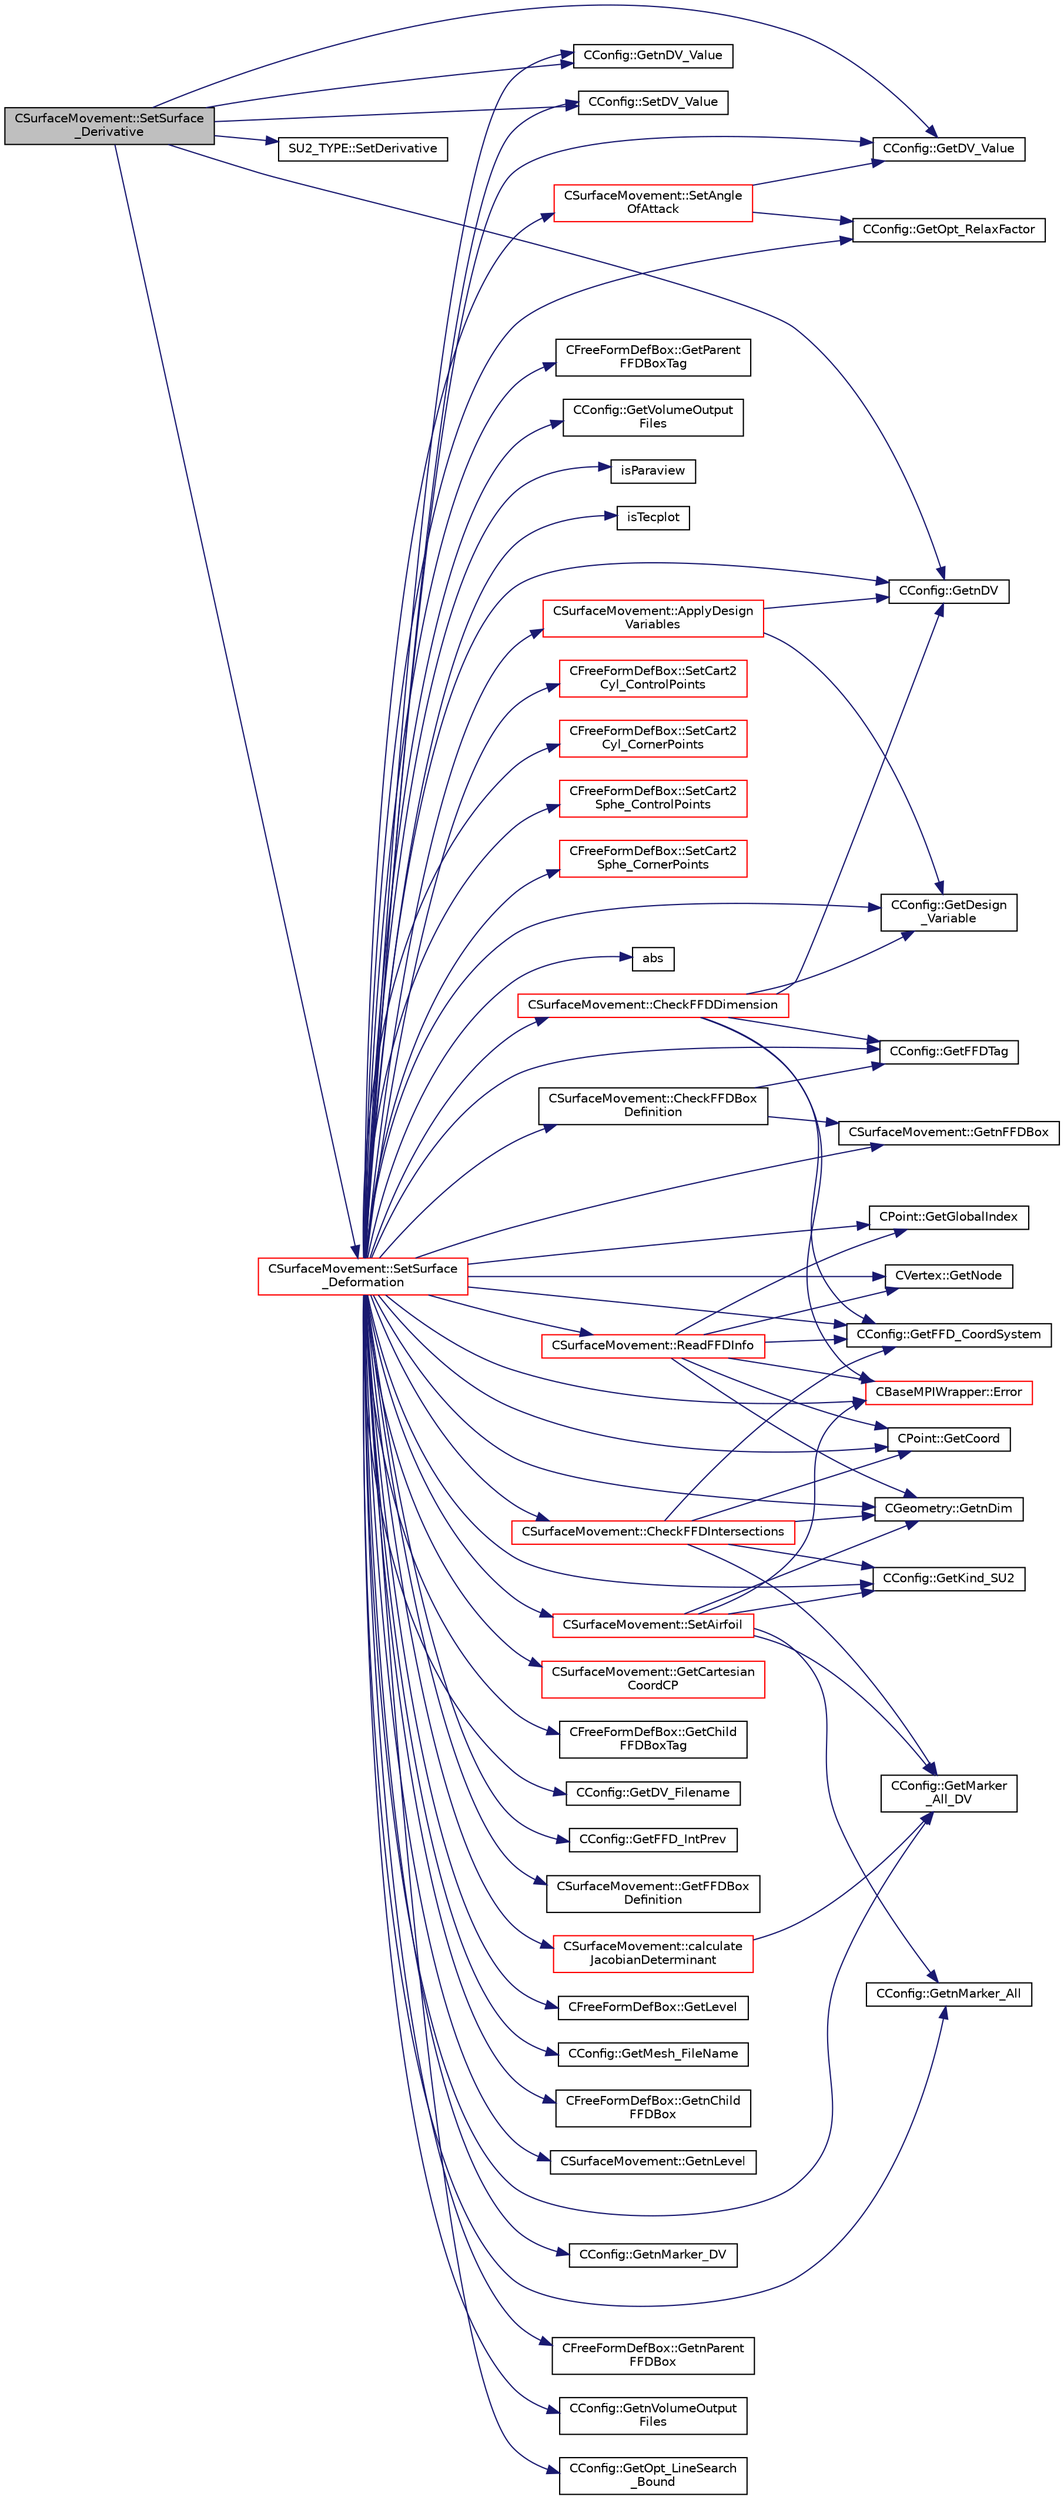 digraph "CSurfaceMovement::SetSurface_Derivative"
{
 // LATEX_PDF_SIZE
  edge [fontname="Helvetica",fontsize="10",labelfontname="Helvetica",labelfontsize="10"];
  node [fontname="Helvetica",fontsize="10",shape=record];
  rankdir="LR";
  Node1 [label="CSurfaceMovement::SetSurface\l_Derivative",height=0.2,width=0.4,color="black", fillcolor="grey75", style="filled", fontcolor="black",tooltip="Set derivatives of the surface/boundary deformation."];
  Node1 -> Node2 [color="midnightblue",fontsize="10",style="solid",fontname="Helvetica"];
  Node2 [label="CConfig::GetDV_Value",height=0.2,width=0.4,color="black", fillcolor="white", style="filled",URL="$classCConfig.html#af6f7c23871fd1b634ff53432ef1d04b9",tooltip="Value of the design variable step, we use this value in design problems."];
  Node1 -> Node3 [color="midnightblue",fontsize="10",style="solid",fontname="Helvetica"];
  Node3 [label="CConfig::GetnDV",height=0.2,width=0.4,color="black", fillcolor="white", style="filled",URL="$classCConfig.html#ae5c65a1fe19d745724a39ca169d82698",tooltip="Get the number of design variables."];
  Node1 -> Node4 [color="midnightblue",fontsize="10",style="solid",fontname="Helvetica"];
  Node4 [label="CConfig::GetnDV_Value",height=0.2,width=0.4,color="black", fillcolor="white", style="filled",URL="$classCConfig.html#a2feafc43d2ebac2917c70f15cf138fc6",tooltip="Get the number of design variables."];
  Node1 -> Node5 [color="midnightblue",fontsize="10",style="solid",fontname="Helvetica"];
  Node5 [label="SU2_TYPE::SetDerivative",height=0.2,width=0.4,color="black", fillcolor="white", style="filled",URL="$namespaceSU2__TYPE.html#ab0b85db43e1495ffbb0f2c823f24935e",tooltip="Set the derivative value of the datatype (needs to be implemented for each new type)."];
  Node1 -> Node6 [color="midnightblue",fontsize="10",style="solid",fontname="Helvetica"];
  Node6 [label="CConfig::SetDV_Value",height=0.2,width=0.4,color="black", fillcolor="white", style="filled",URL="$classCConfig.html#ab41f6836c80beec5eaf9d754cabe9e52",tooltip="Set the value of the design variable step, we use this value in design problems."];
  Node1 -> Node7 [color="midnightblue",fontsize="10",style="solid",fontname="Helvetica"];
  Node7 [label="CSurfaceMovement::SetSurface\l_Deformation",height=0.2,width=0.4,color="red", fillcolor="white", style="filled",URL="$classCSurfaceMovement.html#af8da279141f7e64121f3d15019fee45e",tooltip="Set the surface/boundary deformation."];
  Node7 -> Node8 [color="midnightblue",fontsize="10",style="solid",fontname="Helvetica"];
  Node8 [label="abs",height=0.2,width=0.4,color="black", fillcolor="white", style="filled",URL="$group__SIMD.html#gaf7650d08e2a58ed700276ddc70f72f96",tooltip=" "];
  Node7 -> Node9 [color="midnightblue",fontsize="10",style="solid",fontname="Helvetica"];
  Node9 [label="CSurfaceMovement::ApplyDesign\lVariables",height=0.2,width=0.4,color="red", fillcolor="white", style="filled",URL="$classCSurfaceMovement.html#ae3eb0449495b8166a39e8f3cc01d1c51",tooltip="Apply the design variables to the control point position."];
  Node9 -> Node10 [color="midnightblue",fontsize="10",style="solid",fontname="Helvetica"];
  Node10 [label="CConfig::GetDesign\l_Variable",height=0.2,width=0.4,color="black", fillcolor="white", style="filled",URL="$classCConfig.html#a7cbd775126b694ba28efded7a0b1070f",tooltip="Obtain the kind of design variable."];
  Node9 -> Node3 [color="midnightblue",fontsize="10",style="solid",fontname="Helvetica"];
  Node7 -> Node47 [color="midnightblue",fontsize="10",style="solid",fontname="Helvetica"];
  Node47 [label="CSurfaceMovement::calculate\lJacobianDeterminant",height=0.2,width=0.4,color="red", fillcolor="white", style="filled",URL="$classCSurfaceMovement.html#a9dfadfc43c0e859c76cb186423a6cd2e",tooltip="Calculate the determinant of the Jacobian matrix for the FFD problem."];
  Node47 -> Node54 [color="midnightblue",fontsize="10",style="solid",fontname="Helvetica"];
  Node54 [label="CConfig::GetMarker\l_All_DV",height=0.2,width=0.4,color="black", fillcolor="white", style="filled",URL="$classCConfig.html#aaae83227f09eb4581bd01093377240be",tooltip="Get the DV information for a marker val_marker."];
  Node7 -> Node56 [color="midnightblue",fontsize="10",style="solid",fontname="Helvetica"];
  Node56 [label="CSurfaceMovement::CheckFFDBox\lDefinition",height=0.2,width=0.4,color="black", fillcolor="white", style="filled",URL="$classCSurfaceMovement.html#a97127b76dc375702fa7264297a35f2bd",tooltip="Check if the design variable definition matches the FFD box definition."];
  Node56 -> Node21 [color="midnightblue",fontsize="10",style="solid",fontname="Helvetica"];
  Node21 [label="CConfig::GetFFDTag",height=0.2,width=0.4,color="black", fillcolor="white", style="filled",URL="$classCConfig.html#ad8359bfec369e78a6a4d0c3039ffe547",tooltip="Get the FFD Tag of a particular design variable."];
  Node56 -> Node57 [color="midnightblue",fontsize="10",style="solid",fontname="Helvetica"];
  Node57 [label="CSurfaceMovement::GetnFFDBox",height=0.2,width=0.4,color="black", fillcolor="white", style="filled",URL="$classCSurfaceMovement.html#a78fc47e5776e7bf1fabfc1995720edd5",tooltip="Obtain the number of FFDBoxes."];
  Node7 -> Node58 [color="midnightblue",fontsize="10",style="solid",fontname="Helvetica"];
  Node58 [label="CSurfaceMovement::CheckFFDDimension",height=0.2,width=0.4,color="red", fillcolor="white", style="filled",URL="$classCSurfaceMovement.html#ac96d720da758ca2e213d8198ba738525",tooltip="Check the intersections of the FFD with the surface."];
  Node58 -> Node60 [color="midnightblue",fontsize="10",style="solid",fontname="Helvetica"];
  Node60 [label="CBaseMPIWrapper::Error",height=0.2,width=0.4,color="red", fillcolor="white", style="filled",URL="$classCBaseMPIWrapper.html#a04457c47629bda56704e6a8804833eeb",tooltip=" "];
  Node58 -> Node10 [color="midnightblue",fontsize="10",style="solid",fontname="Helvetica"];
  Node58 -> Node37 [color="midnightblue",fontsize="10",style="solid",fontname="Helvetica"];
  Node37 [label="CConfig::GetFFD_CoordSystem",height=0.2,width=0.4,color="black", fillcolor="white", style="filled",URL="$classCConfig.html#a021684afea5232355bfac7c66291f745",tooltip="Get the coordinate system that we are going to use to define the FFD."];
  Node58 -> Node21 [color="midnightblue",fontsize="10",style="solid",fontname="Helvetica"];
  Node58 -> Node3 [color="midnightblue",fontsize="10",style="solid",fontname="Helvetica"];
  Node7 -> Node62 [color="midnightblue",fontsize="10",style="solid",fontname="Helvetica"];
  Node62 [label="CSurfaceMovement::CheckFFDIntersections",height=0.2,width=0.4,color="red", fillcolor="white", style="filled",URL="$classCSurfaceMovement.html#a55d4d6d2c26f414b4c21e915062684f4",tooltip="Check the intersections of the FFD with the surface."];
  Node62 -> Node63 [color="midnightblue",fontsize="10",style="solid",fontname="Helvetica"];
  Node63 [label="CPoint::GetCoord",height=0.2,width=0.4,color="black", fillcolor="white", style="filled",URL="$classCPoint.html#ab16c29dd03911529cd73bf467c313179",tooltip="Get the coordinates dor the control volume."];
  Node62 -> Node37 [color="midnightblue",fontsize="10",style="solid",fontname="Helvetica"];
  Node62 -> Node71 [color="midnightblue",fontsize="10",style="solid",fontname="Helvetica"];
  Node71 [label="CConfig::GetKind_SU2",height=0.2,width=0.4,color="black", fillcolor="white", style="filled",URL="$classCConfig.html#a8a176b0a0c34db4d6dcc9e55e240e37b",tooltip="Get the kind of SU2 software component."];
  Node62 -> Node54 [color="midnightblue",fontsize="10",style="solid",fontname="Helvetica"];
  Node62 -> Node73 [color="midnightblue",fontsize="10",style="solid",fontname="Helvetica"];
  Node73 [label="CGeometry::GetnDim",height=0.2,width=0.4,color="black", fillcolor="white", style="filled",URL="$classCGeometry.html#ace7f7fe876f629f5bd5f92d4805a1a4b",tooltip="Get number of coordinates."];
  Node7 -> Node60 [color="midnightblue",fontsize="10",style="solid",fontname="Helvetica"];
  Node7 -> Node92 [color="midnightblue",fontsize="10",style="solid",fontname="Helvetica"];
  Node92 [label="CSurfaceMovement::GetCartesian\lCoordCP",height=0.2,width=0.4,color="red", fillcolor="white", style="filled",URL="$classCSurfaceMovement.html#a0e78a05648d4f4c74e364f6615023cfa",tooltip="Get the cartes."];
  Node7 -> Node97 [color="midnightblue",fontsize="10",style="solid",fontname="Helvetica"];
  Node97 [label="CFreeFormDefBox::GetChild\lFFDBoxTag",height=0.2,width=0.4,color="black", fillcolor="white", style="filled",URL="$classCFreeFormDefBox.html#ad4c254bdde88bfa8eb2bada3c0d89603",tooltip="Get tag of child FFD box."];
  Node7 -> Node63 [color="midnightblue",fontsize="10",style="solid",fontname="Helvetica"];
  Node7 -> Node10 [color="midnightblue",fontsize="10",style="solid",fontname="Helvetica"];
  Node7 -> Node98 [color="midnightblue",fontsize="10",style="solid",fontname="Helvetica"];
  Node98 [label="CConfig::GetDV_Filename",height=0.2,width=0.4,color="black", fillcolor="white", style="filled",URL="$classCConfig.html#ac2383a7ca91abd2191b99df3f9bd2e7a",tooltip="Get name of the arbitrary mesh motion input file."];
  Node7 -> Node2 [color="midnightblue",fontsize="10",style="solid",fontname="Helvetica"];
  Node7 -> Node37 [color="midnightblue",fontsize="10",style="solid",fontname="Helvetica"];
  Node7 -> Node99 [color="midnightblue",fontsize="10",style="solid",fontname="Helvetica"];
  Node99 [label="CConfig::GetFFD_IntPrev",height=0.2,width=0.4,color="black", fillcolor="white", style="filled",URL="$classCConfig.html#a40544efc3a9e8cbce1e0c926e261ed87",tooltip="Get information about whether to do a check on self-intersections within the FFD box based on value o..."];
  Node7 -> Node100 [color="midnightblue",fontsize="10",style="solid",fontname="Helvetica"];
  Node100 [label="CSurfaceMovement::GetFFDBox\lDefinition",height=0.2,width=0.4,color="black", fillcolor="white", style="filled",URL="$classCSurfaceMovement.html#a6252fe8d1dd5cc97980e450443b91b60",tooltip="Get information about if there is a complete FFDBox definition, or it is necessary to compute the par..."];
  Node7 -> Node21 [color="midnightblue",fontsize="10",style="solid",fontname="Helvetica"];
  Node7 -> Node101 [color="midnightblue",fontsize="10",style="solid",fontname="Helvetica"];
  Node101 [label="CPoint::GetGlobalIndex",height=0.2,width=0.4,color="black", fillcolor="white", style="filled",URL="$classCPoint.html#a8a53865a92d645b1b74c4d817b4aae10",tooltip="Get the global index in a parallel computation."];
  Node7 -> Node71 [color="midnightblue",fontsize="10",style="solid",fontname="Helvetica"];
  Node7 -> Node102 [color="midnightblue",fontsize="10",style="solid",fontname="Helvetica"];
  Node102 [label="CFreeFormDefBox::GetLevel",height=0.2,width=0.4,color="black", fillcolor="white", style="filled",URL="$classCFreeFormDefBox.html#aa66c8a62c3fca2494ef42fe78c9a5c94",tooltip="Get the nested level of the FFDBox."];
  Node7 -> Node54 [color="midnightblue",fontsize="10",style="solid",fontname="Helvetica"];
  Node7 -> Node103 [color="midnightblue",fontsize="10",style="solid",fontname="Helvetica"];
  Node103 [label="CConfig::GetMesh_FileName",height=0.2,width=0.4,color="black", fillcolor="white", style="filled",URL="$classCConfig.html#adaa7bfcd974eb962594dff876d795f1a",tooltip="Get name of the input grid."];
  Node7 -> Node104 [color="midnightblue",fontsize="10",style="solid",fontname="Helvetica"];
  Node104 [label="CFreeFormDefBox::GetnChild\lFFDBox",height=0.2,width=0.4,color="black", fillcolor="white", style="filled",URL="$classCFreeFormDefBox.html#a098c2785bd5ee767acd51e0c98466c07",tooltip="Get number of child FFD boxes."];
  Node7 -> Node73 [color="midnightblue",fontsize="10",style="solid",fontname="Helvetica"];
  Node7 -> Node3 [color="midnightblue",fontsize="10",style="solid",fontname="Helvetica"];
  Node7 -> Node4 [color="midnightblue",fontsize="10",style="solid",fontname="Helvetica"];
  Node7 -> Node57 [color="midnightblue",fontsize="10",style="solid",fontname="Helvetica"];
  Node7 -> Node105 [color="midnightblue",fontsize="10",style="solid",fontname="Helvetica"];
  Node105 [label="CSurfaceMovement::GetnLevel",height=0.2,width=0.4,color="black", fillcolor="white", style="filled",URL="$classCSurfaceMovement.html#a70a5615a59853e546fc6752e9997f712",tooltip="Obtain the number of levels."];
  Node7 -> Node106 [color="midnightblue",fontsize="10",style="solid",fontname="Helvetica"];
  Node106 [label="CConfig::GetnMarker_All",height=0.2,width=0.4,color="black", fillcolor="white", style="filled",URL="$classCConfig.html#a459dee039e618d21a5d78db61c221240",tooltip="Get the total number of boundary markers of the local process including send/receive domains."];
  Node7 -> Node107 [color="midnightblue",fontsize="10",style="solid",fontname="Helvetica"];
  Node107 [label="CConfig::GetnMarker_DV",height=0.2,width=0.4,color="black", fillcolor="white", style="filled",URL="$classCConfig.html#a42f889db2b14c2c9b151692b0453723c",tooltip="Get the total number of DV markers."];
  Node7 -> Node108 [color="midnightblue",fontsize="10",style="solid",fontname="Helvetica"];
  Node108 [label="CVertex::GetNode",height=0.2,width=0.4,color="black", fillcolor="white", style="filled",URL="$classCVertex.html#ad568da06e7191358d3a09a1bee71cdb5",tooltip="Get the node of the vertex."];
  Node7 -> Node109 [color="midnightblue",fontsize="10",style="solid",fontname="Helvetica"];
  Node109 [label="CFreeFormDefBox::GetnParent\lFFDBox",height=0.2,width=0.4,color="black", fillcolor="white", style="filled",URL="$classCFreeFormDefBox.html#a2a94645eea1e4a650597c327d402d6ed",tooltip="Get number of parent FFD boxes."];
  Node7 -> Node110 [color="midnightblue",fontsize="10",style="solid",fontname="Helvetica"];
  Node110 [label="CConfig::GetnVolumeOutput\lFiles",height=0.2,width=0.4,color="black", fillcolor="white", style="filled",URL="$classCConfig.html#a2298deab9cdc00a1c09f6e7cf6c8e07c",tooltip="GetnVolumeOutputFiles."];
  Node7 -> Node111 [color="midnightblue",fontsize="10",style="solid",fontname="Helvetica"];
  Node111 [label="CConfig::GetOpt_LineSearch\l_Bound",height=0.2,width=0.4,color="black", fillcolor="white", style="filled",URL="$classCConfig.html#a1b534cfde485bf4fc3bcbe93fefd2605",tooltip="Get the bound for the line search."];
  Node7 -> Node12 [color="midnightblue",fontsize="10",style="solid",fontname="Helvetica"];
  Node12 [label="CConfig::GetOpt_RelaxFactor",height=0.2,width=0.4,color="black", fillcolor="white", style="filled",URL="$classCConfig.html#a8337efa2e48c252eca24825437cb288b",tooltip="Get the scale factor for the line search."];
  Node7 -> Node112 [color="midnightblue",fontsize="10",style="solid",fontname="Helvetica"];
  Node112 [label="CFreeFormDefBox::GetParent\lFFDBoxTag",height=0.2,width=0.4,color="black", fillcolor="white", style="filled",URL="$classCFreeFormDefBox.html#acd587e204c5a986451e8f5f620a5504b",tooltip="Get tag of parent FFD box."];
  Node7 -> Node113 [color="midnightblue",fontsize="10",style="solid",fontname="Helvetica"];
  Node113 [label="CConfig::GetVolumeOutput\lFiles",height=0.2,width=0.4,color="black", fillcolor="white", style="filled",URL="$classCConfig.html#adfae5472df18b9be89665c415e0061df",tooltip="GetVolumeOutputFiles."];
  Node7 -> Node114 [color="midnightblue",fontsize="10",style="solid",fontname="Helvetica"];
  Node114 [label="isParaview",height=0.2,width=0.4,color="black", fillcolor="white", style="filled",URL="$option__structure_8hpp.html#aec97f4a1f4ff672ba0f191c69df9f9d3",tooltip="Return true if format is one of the Paraview options."];
  Node7 -> Node115 [color="midnightblue",fontsize="10",style="solid",fontname="Helvetica"];
  Node115 [label="isTecplot",height=0.2,width=0.4,color="black", fillcolor="white", style="filled",URL="$option__structure_8hpp.html#a80931b35bf43b03600027de8c167e189",tooltip="Return true if format is one of the Tecplot options."];
  Node7 -> Node116 [color="midnightblue",fontsize="10",style="solid",fontname="Helvetica"];
  Node116 [label="CSurfaceMovement::ReadFFDInfo",height=0.2,width=0.4,color="red", fillcolor="white", style="filled",URL="$classCSurfaceMovement.html#a787a072698f52fcc1a4ca55e8052f205",tooltip="Read the free form information from the grid input file."];
  Node116 -> Node60 [color="midnightblue",fontsize="10",style="solid",fontname="Helvetica"];
  Node116 -> Node63 [color="midnightblue",fontsize="10",style="solid",fontname="Helvetica"];
  Node116 -> Node37 [color="midnightblue",fontsize="10",style="solid",fontname="Helvetica"];
  Node116 -> Node101 [color="midnightblue",fontsize="10",style="solid",fontname="Helvetica"];
  Node116 -> Node73 [color="midnightblue",fontsize="10",style="solid",fontname="Helvetica"];
  Node116 -> Node108 [color="midnightblue",fontsize="10",style="solid",fontname="Helvetica"];
  Node7 -> Node129 [color="midnightblue",fontsize="10",style="solid",fontname="Helvetica"];
  Node129 [label="CSurfaceMovement::SetAirfoil",height=0.2,width=0.4,color="red", fillcolor="white", style="filled",URL="$classCSurfaceMovement.html#ab3e74df0fa9be4637a38b7391b6a0278",tooltip="Set a obstacle in a channel."];
  Node129 -> Node60 [color="midnightblue",fontsize="10",style="solid",fontname="Helvetica"];
  Node129 -> Node71 [color="midnightblue",fontsize="10",style="solid",fontname="Helvetica"];
  Node129 -> Node54 [color="midnightblue",fontsize="10",style="solid",fontname="Helvetica"];
  Node129 -> Node73 [color="midnightblue",fontsize="10",style="solid",fontname="Helvetica"];
  Node129 -> Node106 [color="midnightblue",fontsize="10",style="solid",fontname="Helvetica"];
  Node7 -> Node132 [color="midnightblue",fontsize="10",style="solid",fontname="Helvetica"];
  Node132 [label="CSurfaceMovement::SetAngle\lOfAttack",height=0.2,width=0.4,color="red", fillcolor="white", style="filled",URL="$classCSurfaceMovement.html#aa43c5305c573d4d08f6ba012070371a6",tooltip="Set a Hicks-Henne deformation bump functions on an airfoil."];
  Node132 -> Node2 [color="midnightblue",fontsize="10",style="solid",fontname="Helvetica"];
  Node132 -> Node12 [color="midnightblue",fontsize="10",style="solid",fontname="Helvetica"];
  Node7 -> Node133 [color="midnightblue",fontsize="10",style="solid",fontname="Helvetica"];
  Node133 [label="CFreeFormDefBox::SetCart2\lCyl_ControlPoints",height=0.2,width=0.4,color="red", fillcolor="white", style="filled",URL="$classCFreeFormDefBox.html#a49e07868b3d2cc4dcd5809b2d7f5e016",tooltip="Set Cartesians to Cylindrical ControlPoints."];
  Node7 -> Node134 [color="midnightblue",fontsize="10",style="solid",fontname="Helvetica"];
  Node134 [label="CFreeFormDefBox::SetCart2\lCyl_CornerPoints",height=0.2,width=0.4,color="red", fillcolor="white", style="filled",URL="$classCFreeFormDefBox.html#a6c671c5329195ee37c1672ebfc9dd355",tooltip="Set Cartesians to Cylindrical CornerPoints."];
  Node7 -> Node135 [color="midnightblue",fontsize="10",style="solid",fontname="Helvetica"];
  Node135 [label="CFreeFormDefBox::SetCart2\lSphe_ControlPoints",height=0.2,width=0.4,color="red", fillcolor="white", style="filled",URL="$classCFreeFormDefBox.html#ac66d19b169ad14e99f28441a8cbd50dd",tooltip="SetCartesians to Spherical ControlPoints."];
  Node7 -> Node136 [color="midnightblue",fontsize="10",style="solid",fontname="Helvetica"];
  Node136 [label="CFreeFormDefBox::SetCart2\lSphe_CornerPoints",height=0.2,width=0.4,color="red", fillcolor="white", style="filled",URL="$classCFreeFormDefBox.html#a6097f0e8d287b343a44b2b90a159f98c",tooltip="Set Cartesians to Spherical Corner Points."];
  Node7 -> Node6 [color="midnightblue",fontsize="10",style="solid",fontname="Helvetica"];
}
